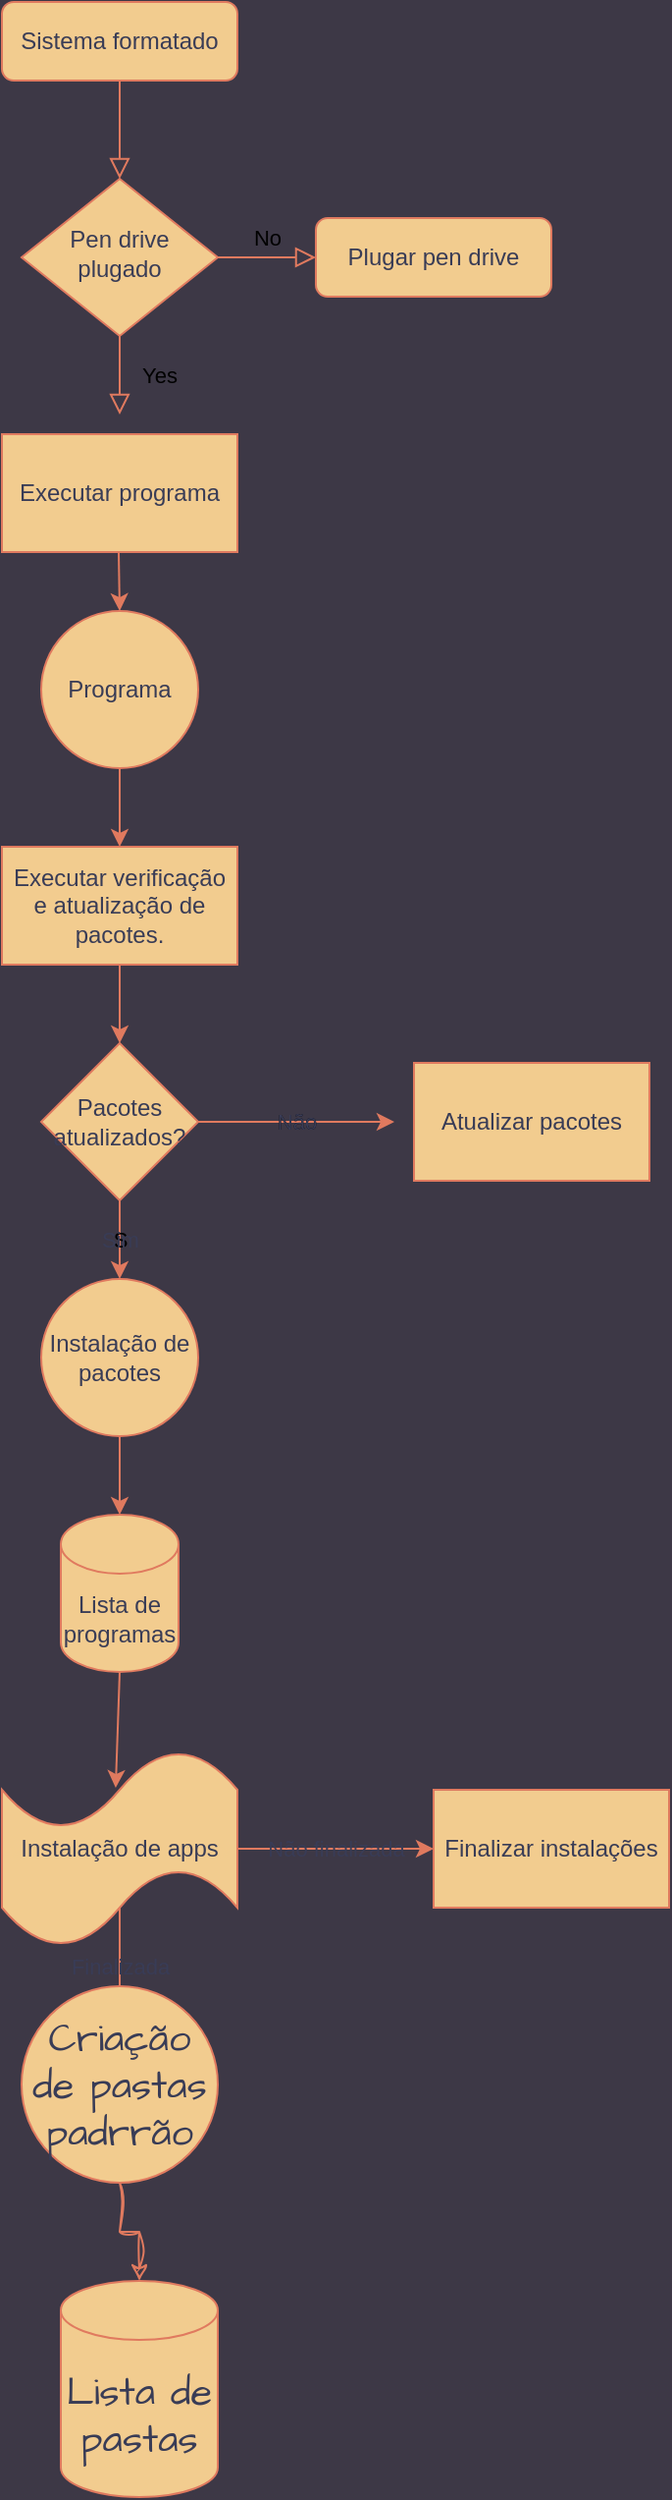 <mxfile version="20.8.13" type="github">
  <diagram id="C5RBs43oDa-KdzZeNtuy" name="Page-1">
    <mxGraphModel dx="1034" dy="467" grid="1" gridSize="10" guides="1" tooltips="1" connect="1" arrows="1" fold="1" page="1" pageScale="1" pageWidth="827" pageHeight="1169" background="#3d3846" math="0" shadow="0">
      <root>
        <mxCell id="WIyWlLk6GJQsqaUBKTNV-0" />
        <mxCell id="WIyWlLk6GJQsqaUBKTNV-1" parent="WIyWlLk6GJQsqaUBKTNV-0" />
        <mxCell id="WIyWlLk6GJQsqaUBKTNV-2" value="" style="rounded=0;html=1;jettySize=auto;orthogonalLoop=1;fontSize=11;endArrow=block;endFill=0;endSize=8;strokeWidth=1;shadow=0;labelBackgroundColor=none;edgeStyle=orthogonalEdgeStyle;strokeColor=#E07A5F;fontColor=default;" parent="WIyWlLk6GJQsqaUBKTNV-1" source="WIyWlLk6GJQsqaUBKTNV-3" target="WIyWlLk6GJQsqaUBKTNV-6" edge="1">
          <mxGeometry relative="1" as="geometry" />
        </mxCell>
        <mxCell id="WIyWlLk6GJQsqaUBKTNV-3" value="Sistema formatado" style="rounded=1;whiteSpace=wrap;html=1;fontSize=12;glass=0;strokeWidth=1;shadow=0;labelBackgroundColor=none;fillColor=#F2CC8F;strokeColor=#E07A5F;fontColor=#393C56;" parent="WIyWlLk6GJQsqaUBKTNV-1" vertex="1">
          <mxGeometry x="160" y="80" width="120" height="40" as="geometry" />
        </mxCell>
        <mxCell id="WIyWlLk6GJQsqaUBKTNV-4" value="Yes" style="rounded=0;html=1;jettySize=auto;orthogonalLoop=1;fontSize=11;endArrow=block;endFill=0;endSize=8;strokeWidth=1;shadow=0;labelBackgroundColor=none;edgeStyle=orthogonalEdgeStyle;strokeColor=#E07A5F;fontColor=default;" parent="WIyWlLk6GJQsqaUBKTNV-1" source="WIyWlLk6GJQsqaUBKTNV-6" edge="1">
          <mxGeometry y="20" relative="1" as="geometry">
            <mxPoint as="offset" />
            <mxPoint x="220" y="290" as="targetPoint" />
          </mxGeometry>
        </mxCell>
        <mxCell id="WIyWlLk6GJQsqaUBKTNV-5" value="No" style="edgeStyle=orthogonalEdgeStyle;rounded=0;html=1;jettySize=auto;orthogonalLoop=1;fontSize=11;endArrow=block;endFill=0;endSize=8;strokeWidth=1;shadow=0;labelBackgroundColor=none;strokeColor=#E07A5F;fontColor=default;" parent="WIyWlLk6GJQsqaUBKTNV-1" source="WIyWlLk6GJQsqaUBKTNV-6" target="WIyWlLk6GJQsqaUBKTNV-7" edge="1">
          <mxGeometry y="10" relative="1" as="geometry">
            <mxPoint as="offset" />
          </mxGeometry>
        </mxCell>
        <mxCell id="WIyWlLk6GJQsqaUBKTNV-6" value="Pen drive plugado" style="rhombus;whiteSpace=wrap;html=1;shadow=0;fontFamily=Helvetica;fontSize=12;align=center;strokeWidth=1;spacing=6;spacingTop=-4;labelBackgroundColor=none;fillColor=#F2CC8F;strokeColor=#E07A5F;fontColor=#393C56;" parent="WIyWlLk6GJQsqaUBKTNV-1" vertex="1">
          <mxGeometry x="170" y="170" width="100" height="80" as="geometry" />
        </mxCell>
        <mxCell id="WIyWlLk6GJQsqaUBKTNV-7" value="Plugar pen drive" style="rounded=1;whiteSpace=wrap;html=1;fontSize=12;glass=0;strokeWidth=1;shadow=0;labelBackgroundColor=none;fillColor=#F2CC8F;strokeColor=#E07A5F;fontColor=#393C56;" parent="WIyWlLk6GJQsqaUBKTNV-1" vertex="1">
          <mxGeometry x="320" y="190" width="120" height="40" as="geometry" />
        </mxCell>
        <mxCell id="4GynWKSHoL_zDZqFrK0s-1" value="Executar programa" style="rounded=0;whiteSpace=wrap;html=1;labelBackgroundColor=none;fillColor=#F2CC8F;strokeColor=#E07A5F;fontColor=#393C56;" parent="WIyWlLk6GJQsqaUBKTNV-1" vertex="1">
          <mxGeometry x="160" y="300" width="120" height="60" as="geometry" />
        </mxCell>
        <mxCell id="4GynWKSHoL_zDZqFrK0s-2" value="Programa" style="ellipse;whiteSpace=wrap;html=1;aspect=fixed;labelBackgroundColor=none;fillColor=#F2CC8F;strokeColor=#E07A5F;fontColor=#393C56;" parent="WIyWlLk6GJQsqaUBKTNV-1" vertex="1">
          <mxGeometry x="180" y="390" width="80" height="80" as="geometry" />
        </mxCell>
        <mxCell id="4GynWKSHoL_zDZqFrK0s-3" value="" style="endArrow=classic;html=1;rounded=0;labelBackgroundColor=none;strokeColor=#E07A5F;fontColor=default;" parent="WIyWlLk6GJQsqaUBKTNV-1" edge="1">
          <mxGeometry width="50" height="50" relative="1" as="geometry">
            <mxPoint x="219.5" y="360" as="sourcePoint" />
            <mxPoint x="220" y="390" as="targetPoint" />
          </mxGeometry>
        </mxCell>
        <mxCell id="4GynWKSHoL_zDZqFrK0s-4" value="&lt;div&gt;Executar verificação &lt;br&gt;&lt;/div&gt;&lt;div&gt;e atualização de pacotes.&lt;br&gt;&lt;/div&gt;" style="rounded=0;whiteSpace=wrap;html=1;labelBackgroundColor=none;fillColor=#F2CC8F;strokeColor=#E07A5F;fontColor=#393C56;" parent="WIyWlLk6GJQsqaUBKTNV-1" vertex="1">
          <mxGeometry x="160" y="510" width="120" height="60" as="geometry" />
        </mxCell>
        <mxCell id="4GynWKSHoL_zDZqFrK0s-5" value="" style="endArrow=classic;html=1;rounded=0;labelBackgroundColor=none;strokeColor=#E07A5F;fontColor=default;" parent="WIyWlLk6GJQsqaUBKTNV-1" edge="1">
          <mxGeometry width="50" height="50" relative="1" as="geometry">
            <mxPoint x="220" y="470" as="sourcePoint" />
            <mxPoint x="220" y="510" as="targetPoint" />
          </mxGeometry>
        </mxCell>
        <mxCell id="4GynWKSHoL_zDZqFrK0s-6" value="Pacotes atualizados?" style="rhombus;whiteSpace=wrap;html=1;labelBackgroundColor=none;fillColor=#F2CC8F;strokeColor=#E07A5F;fontColor=#393C56;" parent="WIyWlLk6GJQsqaUBKTNV-1" vertex="1">
          <mxGeometry x="180" y="610" width="80" height="80" as="geometry" />
        </mxCell>
        <mxCell id="4GynWKSHoL_zDZqFrK0s-7" value="" style="endArrow=classic;html=1;rounded=0;entryX=0.5;entryY=0;entryDx=0;entryDy=0;labelBackgroundColor=none;strokeColor=#E07A5F;fontColor=default;" parent="WIyWlLk6GJQsqaUBKTNV-1" target="4GynWKSHoL_zDZqFrK0s-6" edge="1">
          <mxGeometry width="50" height="50" relative="1" as="geometry">
            <mxPoint x="220" y="570" as="sourcePoint" />
            <mxPoint x="270" y="520" as="targetPoint" />
          </mxGeometry>
        </mxCell>
        <mxCell id="4GynWKSHoL_zDZqFrK0s-8" value="Não" style="endArrow=classic;html=1;rounded=0;labelBackgroundColor=none;strokeColor=#E07A5F;fontColor=default;" parent="WIyWlLk6GJQsqaUBKTNV-1" edge="1">
          <mxGeometry relative="1" as="geometry">
            <mxPoint x="260" y="650" as="sourcePoint" />
            <mxPoint x="360" y="650" as="targetPoint" />
          </mxGeometry>
        </mxCell>
        <mxCell id="4GynWKSHoL_zDZqFrK0s-9" value="Não" style="edgeLabel;resizable=0;html=1;align=center;verticalAlign=middle;labelBackgroundColor=none;fontColor=#393C56;" parent="4GynWKSHoL_zDZqFrK0s-8" connectable="0" vertex="1">
          <mxGeometry relative="1" as="geometry" />
        </mxCell>
        <mxCell id="4GynWKSHoL_zDZqFrK0s-10" value="Atualizar pacotes" style="rounded=0;whiteSpace=wrap;html=1;labelBackgroundColor=none;fillColor=#F2CC8F;strokeColor=#E07A5F;fontColor=#393C56;" parent="WIyWlLk6GJQsqaUBKTNV-1" vertex="1">
          <mxGeometry x="370" y="620" width="120" height="60" as="geometry" />
        </mxCell>
        <mxCell id="4GynWKSHoL_zDZqFrK0s-12" value="S" style="endArrow=classic;html=1;rounded=0;labelBackgroundColor=none;strokeColor=#E07A5F;fontColor=default;" parent="WIyWlLk6GJQsqaUBKTNV-1" edge="1">
          <mxGeometry relative="1" as="geometry">
            <mxPoint x="220" y="690" as="sourcePoint" />
            <mxPoint x="220" y="730" as="targetPoint" />
          </mxGeometry>
        </mxCell>
        <mxCell id="4GynWKSHoL_zDZqFrK0s-13" value="Sim" style="edgeLabel;resizable=0;html=1;align=center;verticalAlign=middle;labelBackgroundColor=none;fontColor=#393C56;" parent="4GynWKSHoL_zDZqFrK0s-12" connectable="0" vertex="1">
          <mxGeometry relative="1" as="geometry" />
        </mxCell>
        <mxCell id="4GynWKSHoL_zDZqFrK0s-15" value="Instalação de pacotes" style="ellipse;whiteSpace=wrap;html=1;aspect=fixed;labelBackgroundColor=none;fillColor=#F2CC8F;strokeColor=#E07A5F;fontColor=#393C56;" parent="WIyWlLk6GJQsqaUBKTNV-1" vertex="1">
          <mxGeometry x="180" y="730" width="80" height="80" as="geometry" />
        </mxCell>
        <mxCell id="4GynWKSHoL_zDZqFrK0s-16" value="" style="endArrow=classic;html=1;rounded=0;labelBackgroundColor=none;strokeColor=#E07A5F;fontColor=default;" parent="WIyWlLk6GJQsqaUBKTNV-1" edge="1">
          <mxGeometry width="50" height="50" relative="1" as="geometry">
            <mxPoint x="220" y="810" as="sourcePoint" />
            <mxPoint x="220" y="850" as="targetPoint" />
          </mxGeometry>
        </mxCell>
        <mxCell id="4GynWKSHoL_zDZqFrK0s-17" value="Lista de programas" style="shape=cylinder3;whiteSpace=wrap;html=1;boundedLbl=1;backgroundOutline=1;size=15;labelBackgroundColor=none;fillColor=#F2CC8F;strokeColor=#E07A5F;fontColor=#393C56;" parent="WIyWlLk6GJQsqaUBKTNV-1" vertex="1">
          <mxGeometry x="190" y="850" width="60" height="80" as="geometry" />
        </mxCell>
        <mxCell id="kz7xEP7K3QNHTo7mKkaT-0" value="Instalação de apps" style="shape=tape;whiteSpace=wrap;html=1;labelBackgroundColor=none;fillColor=#F2CC8F;strokeColor=#E07A5F;fontColor=#393C56;" vertex="1" parent="WIyWlLk6GJQsqaUBKTNV-1">
          <mxGeometry x="160" y="970" width="120" height="100" as="geometry" />
        </mxCell>
        <mxCell id="kz7xEP7K3QNHTo7mKkaT-1" value="" style="endArrow=classic;html=1;rounded=0;entryX=0.483;entryY=0.19;entryDx=0;entryDy=0;entryPerimeter=0;labelBackgroundColor=none;strokeColor=#E07A5F;fontColor=default;" edge="1" parent="WIyWlLk6GJQsqaUBKTNV-1" target="kz7xEP7K3QNHTo7mKkaT-0">
          <mxGeometry width="50" height="50" relative="1" as="geometry">
            <mxPoint x="220" y="930" as="sourcePoint" />
            <mxPoint x="270" y="880" as="targetPoint" />
          </mxGeometry>
        </mxCell>
        <mxCell id="kz7xEP7K3QNHTo7mKkaT-3" value="" style="endArrow=classic;html=1;rounded=0;labelBackgroundColor=none;strokeColor=#E07A5F;fontColor=default;" edge="1" parent="WIyWlLk6GJQsqaUBKTNV-1">
          <mxGeometry relative="1" as="geometry">
            <mxPoint x="280" y="1020" as="sourcePoint" />
            <mxPoint x="380" y="1020" as="targetPoint" />
          </mxGeometry>
        </mxCell>
        <mxCell id="kz7xEP7K3QNHTo7mKkaT-4" value="&lt;div&gt;Não finalizada&lt;/div&gt;" style="edgeLabel;resizable=0;html=1;align=center;verticalAlign=middle;labelBackgroundColor=none;fontColor=#393C56;" connectable="0" vertex="1" parent="kz7xEP7K3QNHTo7mKkaT-3">
          <mxGeometry relative="1" as="geometry" />
        </mxCell>
        <mxCell id="kz7xEP7K3QNHTo7mKkaT-5" value="&lt;div&gt;Finalizar instalações&lt;/div&gt;" style="rounded=0;whiteSpace=wrap;html=1;labelBackgroundColor=none;fillColor=#F2CC8F;strokeColor=#E07A5F;fontColor=#393C56;" vertex="1" parent="WIyWlLk6GJQsqaUBKTNV-1">
          <mxGeometry x="380" y="990" width="120" height="60" as="geometry" />
        </mxCell>
        <mxCell id="kz7xEP7K3QNHTo7mKkaT-6" value="" style="endArrow=classic;html=1;rounded=0;labelBackgroundColor=none;strokeColor=#E07A5F;fontColor=default;" edge="1" parent="WIyWlLk6GJQsqaUBKTNV-1">
          <mxGeometry relative="1" as="geometry">
            <mxPoint x="220" y="1050" as="sourcePoint" />
            <mxPoint x="220" y="1110" as="targetPoint" />
          </mxGeometry>
        </mxCell>
        <mxCell id="kz7xEP7K3QNHTo7mKkaT-7" value="Finalizada" style="edgeLabel;resizable=0;html=1;align=center;verticalAlign=middle;labelBackgroundColor=none;fontColor=#393C56;" connectable="0" vertex="1" parent="kz7xEP7K3QNHTo7mKkaT-6">
          <mxGeometry relative="1" as="geometry" />
        </mxCell>
        <mxCell id="kz7xEP7K3QNHTo7mKkaT-13" style="edgeStyle=orthogonalEdgeStyle;rounded=0;sketch=1;hachureGap=4;jiggle=2;curveFitting=1;orthogonalLoop=1;jettySize=auto;html=1;exitX=0.5;exitY=1;exitDx=0;exitDy=0;strokeColor=#E07A5F;fontFamily=Architects Daughter;fontSource=https%3A%2F%2Ffonts.googleapis.com%2Fcss%3Ffamily%3DArchitects%2BDaughter;fontSize=16;fontColor=#393C56;fillColor=#F2CC8F;" edge="1" parent="WIyWlLk6GJQsqaUBKTNV-1" source="kz7xEP7K3QNHTo7mKkaT-10" target="kz7xEP7K3QNHTo7mKkaT-12">
          <mxGeometry relative="1" as="geometry" />
        </mxCell>
        <mxCell id="kz7xEP7K3QNHTo7mKkaT-10" value="Criação de pastas padrrão" style="ellipse;whiteSpace=wrap;html=1;aspect=fixed;hachureGap=4;strokeColor=#E07A5F;fontFamily=Architects Daughter;fontSource=https%3A%2F%2Ffonts.googleapis.com%2Fcss%3Ffamily%3DArchitects%2BDaughter;fontSize=20;fontColor=#393C56;fillColor=#F2CC8F;" vertex="1" parent="WIyWlLk6GJQsqaUBKTNV-1">
          <mxGeometry x="170" y="1090" width="100" height="100" as="geometry" />
        </mxCell>
        <mxCell id="kz7xEP7K3QNHTo7mKkaT-12" value="Lista de pastas" style="shape=cylinder3;whiteSpace=wrap;html=1;boundedLbl=1;backgroundOutline=1;size=15;sketch=0;hachureGap=4;jiggle=2;curveFitting=1;strokeColor=#E07A5F;fontFamily=Architects Daughter;fontSource=https%3A%2F%2Ffonts.googleapis.com%2Fcss%3Ffamily%3DArchitects%2BDaughter;fontSize=20;fontColor=#393C56;fillColor=#F2CC8F;" vertex="1" parent="WIyWlLk6GJQsqaUBKTNV-1">
          <mxGeometry x="190" y="1240" width="80" height="110" as="geometry" />
        </mxCell>
      </root>
    </mxGraphModel>
  </diagram>
</mxfile>
